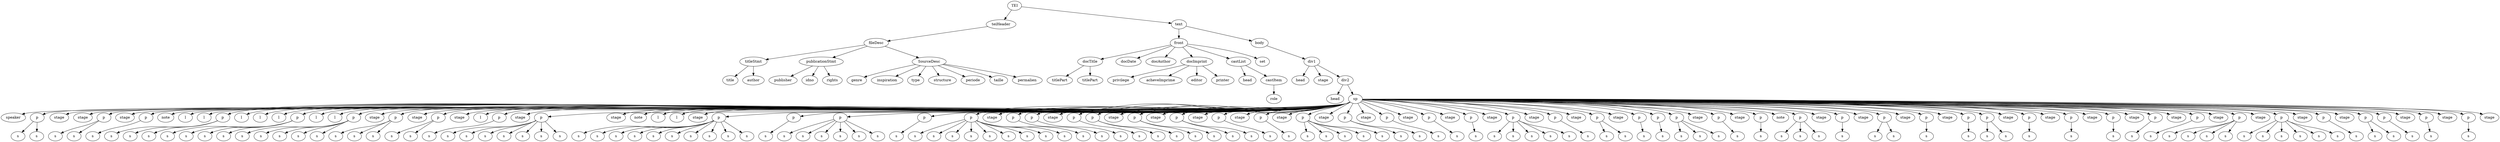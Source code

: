 digraph Tree {
	"t0" [label = "TEI"];
	"t1" [label = "teiHeader"];
	"t2" [label = "fileDesc"];
	"t3" [label = "titleStmt"];
	"t4" [label = "title"];
	"t5" [label = "author"];
	"t6" [label = "publicationStmt"];
	"t7" [label = "publisher"];
	"t8" [label = "idno"];
	"t9" [label = "rights"];
	"t10" [label = "SourceDesc"];
	"t11" [label = "genre"];
	"t12" [label = "inspiration"];
	"t13" [label = "type"];
	"t14" [label = "structure"];
	"t15" [label = "periode"];
	"t16" [label = "taille"];
	"t17" [label = "permalien"];
	"t18" [label = "text"];
	"t19" [label = "front"];
	"t20" [label = "docTitle"];
	"t21" [label = "titlePart"];
	"t22" [label = "titlePart"];
	"t23" [label = "docDate"];
	"t24" [label = "docAuthor"];
	"t25" [label = "docImprint"];
	"t26" [label = "privilege"];
	"t27" [label = "acheveImprime"];
	"t28" [label = "editor"];
	"t29" [label = "printer"];
	"t30" [label = "castList"];
	"t31" [label = "head"];
	"t32" [label = "castItem"];
	"t33" [label = "role"];
	"t34" [label = "set"];
	"t35" [label = "body"];
	"t36" [label = "div1"];
	"t37" [label = "head"];
	"t38" [label = "stage"];
	"t39" [label = "div2"];
	"t40" [label = "head"];
	"t41" [label = "sp"];
	"t42" [label = "speaker"];
	"t43" [label = "p"];
	"t44" [label = "s"];
	"t45" [label = "s"];
	"t46" [label = "stage"];
	"t47" [label = "stage"];
	"t48" [label = "p"];
	"t49" [label = "s"];
	"t50" [label = "s"];
	"t51" [label = "stage"];
	"t52" [label = "p"];
	"t53" [label = "s"];
	"t54" [label = "note"];
	"t55" [label = "l"];
	"t56" [label = "l"];
	"t57" [label = "p"];
	"t58" [label = "s"];
	"t59" [label = "s"];
	"t60" [label = "s"];
	"t61" [label = "l"];
	"t62" [label = "l"];
	"t63" [label = "l"];
	"t64" [label = "p"];
	"t65" [label = "s"];
	"t66" [label = "s"];
	"t67" [label = "s"];
	"t68" [label = "s"];
	"t69" [label = "l"];
	"t70" [label = "l"];
	"t71" [label = "p"];
	"t72" [label = "s"];
	"t73" [label = "s"];
	"t74" [label = "s"];
	"t75" [label = "s"];
	"t76" [label = "s"];
	"t77" [label = "stage"];
	"t78" [label = "p"];
	"t79" [label = "s"];
	"t80" [label = "s"];
	"t81" [label = "s"];
	"t82" [label = "stage"];
	"t83" [label = "p"];
	"t84" [label = "s"];
	"t85" [label = "s"];
	"t86" [label = "stage"];
	"t87" [label = "l"];
	"t88" [label = "p"];
	"t89" [label = "s"];
	"t90" [label = "stage"];
	"t91" [label = "p"];
	"t92" [label = "s"];
	"t93" [label = "s"];
	"t94" [label = "s"];
	"t95" [label = "s"];
	"t96" [label = "s"];
	"t97" [label = "s"];
	"t98" [label = "s"];
	"t99" [label = "stage"];
	"t100" [label = "note"];
	"t101" [label = "l"];
	"t102" [label = "l"];
	"t103" [label = "stage"];
	"t104" [label = "p"];
	"t105" [label = "s"];
	"t106" [label = "s"];
	"t107" [label = "s"];
	"t108" [label = "s"];
	"t109" [label = "s"];
	"t110" [label = "s"];
	"t111" [label = "s"];
	"t112" [label = "s"];
	"t113" [label = "s"];
	"t114" [label = "s"];
	"t115" [label = "p"];
	"t116" [label = "s"];
	"t117" [label = "p"];
	"t118" [label = "s"];
	"t119" [label = "s"];
	"t120" [label = "s"];
	"t121" [label = "s"];
	"t122" [label = "s"];
	"t123" [label = "s"];
	"t124" [label = "p"];
	"t125" [label = "s"];
	"t126" [label = "p"];
	"t127" [label = "s"];
	"t128" [label = "s"];
	"t129" [label = "s"];
	"t130" [label = "s"];
	"t131" [label = "s"];
	"t132" [label = "s"];
	"t133" [label = "s"];
	"t134" [label = "s"];
	"t135" [label = "s"];
	"t136" [label = "s"];
	"t137" [label = "stage"];
	"t138" [label = "p"];
	"t139" [label = "s"];
	"t140" [label = "p"];
	"t141" [label = "s"];
	"t142" [label = "stage"];
	"t143" [label = "p"];
	"t144" [label = "s"];
	"t145" [label = "p"];
	"t146" [label = "s"];
	"t147" [label = "s"];
	"t148" [label = "stage"];
	"t149" [label = "p"];
	"t150" [label = "s"];
	"t151" [label = "s"];
	"t152" [label = "stage"];
	"t153" [label = "p"];
	"t154" [label = "s"];
	"t155" [label = "s"];
	"t156" [label = "stage"];
	"t157" [label = "p"];
	"t158" [label = "s"];
	"t159" [label = "stage"];
	"t160" [label = "p"];
	"t161" [label = "s"];
	"t162" [label = "stage"];
	"t163" [label = "p"];
	"t164" [label = "s"];
	"t165" [label = "s"];
	"t166" [label = "s"];
	"t167" [label = "s"];
	"t168" [label = "s"];
	"t169" [label = "stage"];
	"t170" [label = "p"];
	"t171" [label = "s"];
	"t172" [label = "s"];
	"t173" [label = "stage"];
	"t174" [label = "p"];
	"t175" [label = "s"];
	"t176" [label = "stage"];
	"t177" [label = "p"];
	"t178" [label = "s"];
	"t179" [label = "stage"];
	"t180" [label = "p"];
	"t181" [label = "s"];
	"t182" [label = "stage"];
	"t183" [label = "p"];
	"t184" [label = "s"];
	"t185" [label = "s"];
	"t186" [label = "s"];
	"t187" [label = "s"];
	"t188" [label = "s"];
	"t189" [label = "stage"];
	"t190" [label = "p"];
	"t191" [label = "s"];
	"t192" [label = "stage"];
	"t193" [label = "p"];
	"t194" [label = "s"];
	"t195" [label = "s"];
	"t196" [label = "stage"];
	"t197" [label = "p"];
	"t198" [label = "s"];
	"t199" [label = "p"];
	"t200" [label = "s"];
	"t201" [label = "p"];
	"t202" [label = "s"];
	"t203" [label = "s"];
	"t204" [label = "s"];
	"t205" [label = "stage"];
	"t206" [label = "p"];
	"t207" [label = "s"];
	"t208" [label = "stage"];
	"t209" [label = "p"];
	"t210" [label = "s"];
	"t211" [label = "note"];
	"t212" [label = "p"];
	"t213" [label = "s"];
	"t214" [label = "s"];
	"t215" [label = "s"];
	"t216" [label = "stage"];
	"t217" [label = "p"];
	"t218" [label = "s"];
	"t219" [label = "stage"];
	"t220" [label = "p"];
	"t221" [label = "s"];
	"t222" [label = "s"];
	"t223" [label = "stage"];
	"t224" [label = "p"];
	"t225" [label = "s"];
	"t226" [label = "stage"];
	"t227" [label = "p"];
	"t228" [label = "s"];
	"t229" [label = "p"];
	"t230" [label = "s"];
	"t231" [label = "s"];
	"t232" [label = "stage"];
	"t233" [label = "p"];
	"t234" [label = "s"];
	"t235" [label = "stage"];
	"t236" [label = "p"];
	"t237" [label = "s"];
	"t238" [label = "stage"];
	"t239" [label = "p"];
	"t240" [label = "s"];
	"t241" [label = "stage"];
	"t242" [label = "p"];
	"t243" [label = "s"];
	"t244" [label = "stage"];
	"t245" [label = "p"];
	"t246" [label = "s"];
	"t247" [label = "stage"];
	"t248" [label = "p"];
	"t249" [label = "s"];
	"t250" [label = "s"];
	"t251" [label = "s"];
	"t252" [label = "s"];
	"t253" [label = "stage"];
	"t254" [label = "p"];
	"t255" [label = "s"];
	"t256" [label = "s"];
	"t257" [label = "s"];
	"t258" [label = "s"];
	"t259" [label = "s"];
	"t260" [label = "s"];
	"t261" [label = "stage"];
	"t262" [label = "p"];
	"t263" [label = "s"];
	"t264" [label = "stage"];
	"t265" [label = "p"];
	"t266" [label = "s"];
	"t267" [label = "s"];
	"t268" [label = "p"];
	"t269" [label = "s"];
	"t270" [label = "stage"];
	"t271" [label = "p"];
	"t272" [label = "s"];
	"t273" [label = "stage"];
	"t274" [label = "p"];
	"t275" [label = "s"];
	"t276" [label = "stage"];
	"t0" -> "t1";
	"t1" -> "t2";
	"t2" -> "t3";
	"t3" -> "t4";
	"t3" -> "t5";
	"t2" -> "t6";
	"t6" -> "t7";
	"t6" -> "t8";
	"t6" -> "t9";
	"t2" -> "t10";
	"t10" -> "t11";
	"t10" -> "t12";
	"t10" -> "t13";
	"t10" -> "t14";
	"t10" -> "t15";
	"t10" -> "t16";
	"t10" -> "t17";
	"t0" -> "t18";
	"t18" -> "t19";
	"t19" -> "t20";
	"t20" -> "t21";
	"t20" -> "t22";
	"t19" -> "t23";
	"t19" -> "t24";
	"t19" -> "t25";
	"t25" -> "t26";
	"t25" -> "t27";
	"t25" -> "t28";
	"t25" -> "t29";
	"t19" -> "t30";
	"t30" -> "t31";
	"t30" -> "t32";
	"t32" -> "t33";
	"t19" -> "t34";
	"t18" -> "t35";
	"t35" -> "t36";
	"t36" -> "t37";
	"t36" -> "t38";
	"t36" -> "t39";
	"t39" -> "t40";
	"t39" -> "t41";
	"t41" -> "t42";
	"t41" -> "t43";
	"t43" -> "t44";
	"t43" -> "t45";
	"t41" -> "t46";
	"t41" -> "t47";
	"t41" -> "t48";
	"t48" -> "t49";
	"t48" -> "t50";
	"t41" -> "t51";
	"t41" -> "t52";
	"t52" -> "t53";
	"t41" -> "t54";
	"t41" -> "t55";
	"t41" -> "t56";
	"t41" -> "t57";
	"t57" -> "t58";
	"t57" -> "t59";
	"t57" -> "t60";
	"t41" -> "t61";
	"t41" -> "t62";
	"t41" -> "t63";
	"t41" -> "t64";
	"t64" -> "t65";
	"t64" -> "t66";
	"t64" -> "t67";
	"t64" -> "t68";
	"t41" -> "t69";
	"t41" -> "t70";
	"t41" -> "t71";
	"t71" -> "t72";
	"t71" -> "t73";
	"t71" -> "t74";
	"t71" -> "t75";
	"t71" -> "t76";
	"t41" -> "t77";
	"t41" -> "t78";
	"t78" -> "t79";
	"t78" -> "t80";
	"t78" -> "t81";
	"t41" -> "t82";
	"t41" -> "t83";
	"t83" -> "t84";
	"t83" -> "t85";
	"t41" -> "t86";
	"t41" -> "t87";
	"t41" -> "t88";
	"t88" -> "t89";
	"t41" -> "t90";
	"t41" -> "t91";
	"t91" -> "t92";
	"t91" -> "t93";
	"t91" -> "t94";
	"t91" -> "t95";
	"t91" -> "t96";
	"t91" -> "t97";
	"t91" -> "t98";
	"t41" -> "t99";
	"t41" -> "t100";
	"t41" -> "t101";
	"t41" -> "t102";
	"t41" -> "t103";
	"t41" -> "t104";
	"t104" -> "t105";
	"t104" -> "t106";
	"t104" -> "t107";
	"t104" -> "t108";
	"t104" -> "t109";
	"t104" -> "t110";
	"t104" -> "t111";
	"t104" -> "t112";
	"t104" -> "t113";
	"t104" -> "t114";
	"t41" -> "t115";
	"t115" -> "t116";
	"t41" -> "t117";
	"t117" -> "t118";
	"t117" -> "t119";
	"t117" -> "t120";
	"t117" -> "t121";
	"t117" -> "t122";
	"t117" -> "t123";
	"t41" -> "t124";
	"t124" -> "t125";
	"t41" -> "t126";
	"t126" -> "t127";
	"t126" -> "t128";
	"t126" -> "t129";
	"t126" -> "t130";
	"t126" -> "t131";
	"t126" -> "t132";
	"t126" -> "t133";
	"t126" -> "t134";
	"t126" -> "t135";
	"t126" -> "t136";
	"t41" -> "t137";
	"t41" -> "t138";
	"t138" -> "t139";
	"t41" -> "t140";
	"t140" -> "t141";
	"t41" -> "t142";
	"t41" -> "t143";
	"t143" -> "t144";
	"t41" -> "t145";
	"t145" -> "t146";
	"t145" -> "t147";
	"t41" -> "t148";
	"t41" -> "t149";
	"t149" -> "t150";
	"t149" -> "t151";
	"t41" -> "t152";
	"t41" -> "t153";
	"t153" -> "t154";
	"t153" -> "t155";
	"t41" -> "t156";
	"t41" -> "t157";
	"t157" -> "t158";
	"t41" -> "t159";
	"t41" -> "t160";
	"t160" -> "t161";
	"t41" -> "t162";
	"t41" -> "t163";
	"t163" -> "t164";
	"t163" -> "t165";
	"t163" -> "t166";
	"t163" -> "t167";
	"t163" -> "t168";
	"t41" -> "t169";
	"t41" -> "t170";
	"t170" -> "t171";
	"t170" -> "t172";
	"t41" -> "t173";
	"t41" -> "t174";
	"t174" -> "t175";
	"t41" -> "t176";
	"t41" -> "t177";
	"t177" -> "t178";
	"t41" -> "t179";
	"t41" -> "t180";
	"t180" -> "t181";
	"t41" -> "t182";
	"t41" -> "t183";
	"t183" -> "t184";
	"t183" -> "t185";
	"t183" -> "t186";
	"t183" -> "t187";
	"t183" -> "t188";
	"t41" -> "t189";
	"t41" -> "t190";
	"t190" -> "t191";
	"t41" -> "t192";
	"t41" -> "t193";
	"t193" -> "t194";
	"t193" -> "t195";
	"t41" -> "t196";
	"t41" -> "t197";
	"t197" -> "t198";
	"t41" -> "t199";
	"t199" -> "t200";
	"t41" -> "t201";
	"t201" -> "t202";
	"t201" -> "t203";
	"t201" -> "t204";
	"t41" -> "t205";
	"t41" -> "t206";
	"t206" -> "t207";
	"t41" -> "t208";
	"t41" -> "t209";
	"t209" -> "t210";
	"t41" -> "t211";
	"t41" -> "t212";
	"t212" -> "t213";
	"t212" -> "t214";
	"t212" -> "t215";
	"t41" -> "t216";
	"t41" -> "t217";
	"t217" -> "t218";
	"t41" -> "t219";
	"t41" -> "t220";
	"t220" -> "t221";
	"t220" -> "t222";
	"t41" -> "t223";
	"t41" -> "t224";
	"t224" -> "t225";
	"t41" -> "t226";
	"t41" -> "t227";
	"t227" -> "t228";
	"t41" -> "t229";
	"t229" -> "t230";
	"t229" -> "t231";
	"t41" -> "t232";
	"t41" -> "t233";
	"t233" -> "t234";
	"t41" -> "t235";
	"t41" -> "t236";
	"t236" -> "t237";
	"t41" -> "t238";
	"t41" -> "t239";
	"t239" -> "t240";
	"t41" -> "t241";
	"t41" -> "t242";
	"t242" -> "t243";
	"t41" -> "t244";
	"t41" -> "t245";
	"t245" -> "t246";
	"t41" -> "t247";
	"t41" -> "t248";
	"t248" -> "t249";
	"t248" -> "t250";
	"t248" -> "t251";
	"t248" -> "t252";
	"t41" -> "t253";
	"t41" -> "t254";
	"t254" -> "t255";
	"t254" -> "t256";
	"t254" -> "t257";
	"t254" -> "t258";
	"t254" -> "t259";
	"t254" -> "t260";
	"t41" -> "t261";
	"t41" -> "t262";
	"t262" -> "t263";
	"t41" -> "t264";
	"t41" -> "t265";
	"t265" -> "t266";
	"t265" -> "t267";
	"t41" -> "t268";
	"t268" -> "t269";
	"t41" -> "t270";
	"t41" -> "t271";
	"t271" -> "t272";
	"t41" -> "t273";
	"t41" -> "t274";
	"t274" -> "t275";
	"t41" -> "t276";
}

